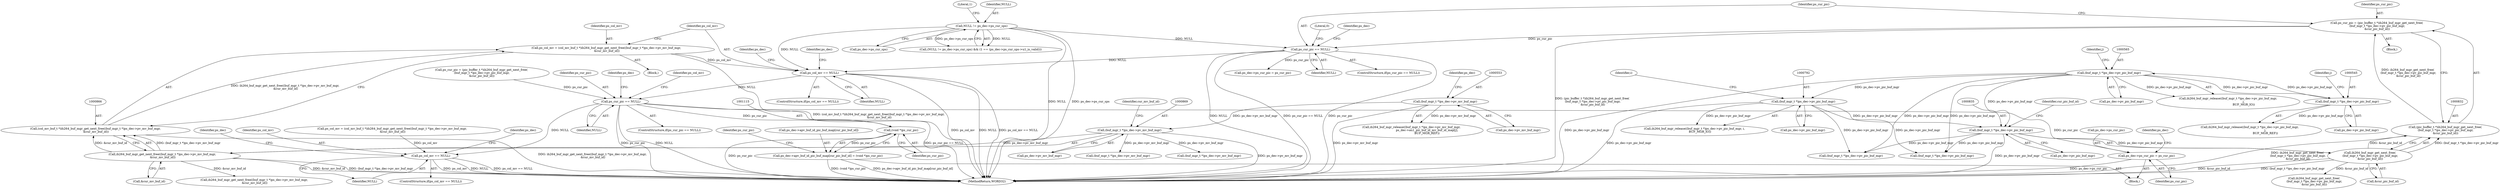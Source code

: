 digraph "0_Android_0b23c81c3dd9ec38f7e6806a3955fed1925541a0_3@pointer" {
"1000876" [label="(Call,ps_col_mv == NULL)"];
"1000863" [label="(Call,ps_col_mv = (col_mv_buf_t *)ih264_buf_mgr_get_next_free((buf_mgr_t *)ps_dec->pv_mv_buf_mgr,\n &cur_mv_buf_id))"];
"1000865" [label="(Call,(col_mv_buf_t *)ih264_buf_mgr_get_next_free((buf_mgr_t *)ps_dec->pv_mv_buf_mgr,\n &cur_mv_buf_id))"];
"1000867" [label="(Call,ih264_buf_mgr_get_next_free((buf_mgr_t *)ps_dec->pv_mv_buf_mgr,\n &cur_mv_buf_id))"];
"1000868" [label="(Call,(buf_mgr_t *)ps_dec->pv_mv_buf_mgr)"];
"1000552" [label="(Call,(buf_mgr_t *)ps_dec->pv_mv_buf_mgr)"];
"1000642" [label="(Call,NULL != ps_dec->ps_cur_sps)"];
"1000842" [label="(Call,ps_cur_pic == NULL)"];
"1000829" [label="(Call,ps_cur_pic = (pic_buffer_t *)ih264_buf_mgr_get_next_free(\n (buf_mgr_t *)ps_dec->pv_pic_buf_mgr,\n &cur_pic_buf_id))"];
"1000831" [label="(Call,(pic_buffer_t *)ih264_buf_mgr_get_next_free(\n (buf_mgr_t *)ps_dec->pv_pic_buf_mgr,\n &cur_pic_buf_id))"];
"1000833" [label="(Call,ih264_buf_mgr_get_next_free(\n (buf_mgr_t *)ps_dec->pv_pic_buf_mgr,\n &cur_pic_buf_id))"];
"1000834" [label="(Call,(buf_mgr_t *)ps_dec->pv_pic_buf_mgr)"];
"1000791" [label="(Call,(buf_mgr_t *)ps_dec->pv_pic_buf_mgr)"];
"1000564" [label="(Call,(buf_mgr_t *)ps_dec->pv_pic_buf_mgr)"];
"1000544" [label="(Call,(buf_mgr_t *)ps_dec->pv_pic_buf_mgr)"];
"1001056" [label="(Call,ps_cur_pic == NULL)"];
"1001080" [label="(Call,ps_col_mv == NULL)"];
"1001091" [label="(Call,ps_dec->ps_cur_pic = ps_cur_pic)"];
"1001114" [label="(Call,(void *)ps_cur_pic)"];
"1001108" [label="(Call,ps_dec->apv_buf_id_pic_buf_map[cur_pic_buf_id] = (void *)ps_cur_pic)"];
"1001091" [label="(Call,ps_dec->ps_cur_pic = ps_cur_pic)"];
"1000790" [label="(Call,ih264_buf_mgr_release((buf_mgr_t *)ps_dec->pv_pic_buf_mgr, i,\n            BUF_MGR_IO))"];
"1000644" [label="(Call,ps_dec->ps_cur_sps)"];
"1000546" [label="(Call,ps_dec->pv_pic_buf_mgr)"];
"1001056" [label="(Call,ps_cur_pic == NULL)"];
"1001108" [label="(Call,ps_dec->apv_buf_id_pic_buf_map[cur_pic_buf_id] = (void *)ps_cur_pic)"];
"1000830" [label="(Identifier,ps_cur_pic)"];
"1001080" [label="(Call,ps_col_mv == NULL)"];
"1000831" [label="(Call,(pic_buffer_t *)ih264_buf_mgr_get_next_free(\n (buf_mgr_t *)ps_dec->pv_pic_buf_mgr,\n &cur_pic_buf_id))"];
"1000875" [label="(ControlStructure,if(ps_col_mv == NULL))"];
"1000873" [label="(Call,&cur_mv_buf_id)"];
"1001058" [label="(Identifier,NULL)"];
"1000882" [label="(Identifier,ps_dec)"];
"1000887" [label="(Call,ps_dec->ps_cur_pic = ps_cur_pic)"];
"1000843" [label="(Identifier,ps_cur_pic)"];
"1001047" [label="(Call,ih264_buf_mgr_get_next_free(\n (buf_mgr_t *)ps_dec->pv_pic_buf_mgr,\n &cur_pic_buf_id))"];
"1000876" [label="(Call,ps_col_mv == NULL)"];
"1000840" [label="(Identifier,cur_pic_buf_id)"];
"1000549" [label="(Identifier,j)"];
"1000844" [label="(Identifier,NULL)"];
"1001095" [label="(Identifier,ps_cur_pic)"];
"1001116" [label="(Identifier,ps_cur_pic)"];
"1001092" [label="(Call,ps_dec->ps_cur_pic)"];
"1000867" [label="(Call,ih264_buf_mgr_get_next_free((buf_mgr_t *)ps_dec->pv_mv_buf_mgr,\n &cur_mv_buf_id))"];
"1000559" [label="(Identifier,ps_dec)"];
"1001082" [label="(Identifier,NULL)"];
"1000863" [label="(Call,ps_col_mv = (col_mv_buf_t *)ih264_buf_mgr_get_next_free((buf_mgr_t *)ps_dec->pv_mv_buf_mgr,\n &cur_mv_buf_id))"];
"1000793" [label="(Call,ps_dec->pv_pic_buf_mgr)"];
"1000865" [label="(Call,(col_mv_buf_t *)ih264_buf_mgr_get_next_free((buf_mgr_t *)ps_dec->pv_mv_buf_mgr,\n &cur_mv_buf_id))"];
"1000986" [label="(Block,)"];
"1001086" [label="(Identifier,ps_dec)"];
"1000889" [label="(Identifier,ps_dec)"];
"1001119" [label="(Identifier,ps_cur_pic)"];
"1000842" [label="(Call,ps_cur_pic == NULL)"];
"1000569" [label="(Identifier,j)"];
"1000878" [label="(Identifier,NULL)"];
"1001068" [label="(Identifier,ps_col_mv)"];
"1000551" [label="(Call,ih264_buf_mgr_release((buf_mgr_t *)ps_dec->pv_mv_buf_mgr,\n                                  ps_dec->au1_pic_buf_id_mv_buf_id_map[j],\n                                  BUF_MGR_REF))"];
"1000834" [label="(Call,(buf_mgr_t *)ps_dec->pv_pic_buf_mgr)"];
"1000566" [label="(Call,ps_dec->pv_pic_buf_mgr)"];
"1000643" [label="(Identifier,NULL)"];
"1000563" [label="(Call,ih264_buf_mgr_release((buf_mgr_t *)ps_dec->pv_pic_buf_mgr,\n                                  j,\n                                  BUF_MGR_IO))"];
"1001055" [label="(ControlStructure,if(ps_cur_pic == NULL))"];
"1000841" [label="(ControlStructure,if(ps_cur_pic == NULL))"];
"1001001" [label="(Call,(buf_mgr_t *)ps_dec->pv_pic_buf_mgr)"];
"1001043" [label="(Call,ps_cur_pic = (pic_buffer_t *)ih264_buf_mgr_get_next_free(\n (buf_mgr_t *)ps_dec->pv_pic_buf_mgr,\n &cur_pic_buf_id))"];
"1000641" [label="(Call,(NULL != ps_dec->ps_cur_sps) && (1 == (ps_dec->ps_cur_sps->u1_is_valid)))"];
"1000642" [label="(Call,NULL != ps_dec->ps_cur_sps)"];
"1000828" [label="(Block,)"];
"1002159" [label="(MethodReturn,WORD32)"];
"1000648" [label="(Literal,1)"];
"1000564" [label="(Call,(buf_mgr_t *)ps_dec->pv_pic_buf_mgr)"];
"1001057" [label="(Identifier,ps_cur_pic)"];
"1001081" [label="(Identifier,ps_col_mv)"];
"1000855" [label="(Literal,0)"];
"1000796" [label="(Identifier,i)"];
"1000791" [label="(Call,(buf_mgr_t *)ps_dec->pv_pic_buf_mgr)"];
"1001009" [label="(Call,(buf_mgr_t *)ps_dec->pv_mv_buf_mgr)"];
"1000877" [label="(Identifier,ps_col_mv)"];
"1000543" [label="(Call,ih264_buf_mgr_release((buf_mgr_t *)ps_dec->pv_pic_buf_mgr,\n                                  j,\n                                  BUF_MGR_REF))"];
"1000864" [label="(Identifier,ps_col_mv)"];
"1000839" [label="(Call,&cur_pic_buf_id)"];
"1001072" [label="(Call,(buf_mgr_t *)ps_dec->pv_mv_buf_mgr)"];
"1000868" [label="(Call,(buf_mgr_t *)ps_dec->pv_mv_buf_mgr)"];
"1000821" [label="(Block,)"];
"1001109" [label="(Call,ps_dec->apv_buf_id_pic_buf_map[cur_pic_buf_id])"];
"1001071" [label="(Call,ih264_buf_mgr_get_next_free((buf_mgr_t *)ps_dec->pv_mv_buf_mgr,\n &cur_mv_buf_id))"];
"1000874" [label="(Identifier,cur_mv_buf_id)"];
"1000554" [label="(Call,ps_dec->pv_mv_buf_mgr)"];
"1000870" [label="(Call,ps_dec->pv_mv_buf_mgr)"];
"1001098" [label="(Identifier,ps_dec)"];
"1000552" [label="(Call,(buf_mgr_t *)ps_dec->pv_mv_buf_mgr)"];
"1001114" [label="(Call,(void *)ps_cur_pic)"];
"1000848" [label="(Identifier,ps_dec)"];
"1000836" [label="(Call,ps_dec->pv_pic_buf_mgr)"];
"1001067" [label="(Call,ps_col_mv = (col_mv_buf_t *)ih264_buf_mgr_get_next_free((buf_mgr_t *)ps_dec->pv_mv_buf_mgr,\n &cur_mv_buf_id))"];
"1001079" [label="(ControlStructure,if(ps_col_mv == NULL))"];
"1001093" [label="(Identifier,ps_dec)"];
"1000829" [label="(Call,ps_cur_pic = (pic_buffer_t *)ih264_buf_mgr_get_next_free(\n (buf_mgr_t *)ps_dec->pv_pic_buf_mgr,\n &cur_pic_buf_id))"];
"1000833" [label="(Call,ih264_buf_mgr_get_next_free(\n (buf_mgr_t *)ps_dec->pv_pic_buf_mgr,\n &cur_pic_buf_id))"];
"1000544" [label="(Call,(buf_mgr_t *)ps_dec->pv_pic_buf_mgr)"];
"1001062" [label="(Identifier,ps_dec)"];
"1001048" [label="(Call,(buf_mgr_t *)ps_dec->pv_pic_buf_mgr)"];
"1000876" -> "1000875"  [label="AST: "];
"1000876" -> "1000878"  [label="CFG: "];
"1000877" -> "1000876"  [label="AST: "];
"1000878" -> "1000876"  [label="AST: "];
"1000882" -> "1000876"  [label="CFG: "];
"1000889" -> "1000876"  [label="CFG: "];
"1000876" -> "1002159"  [label="DDG: NULL"];
"1000876" -> "1002159"  [label="DDG: ps_col_mv == NULL"];
"1000876" -> "1002159"  [label="DDG: ps_col_mv"];
"1000863" -> "1000876"  [label="DDG: ps_col_mv"];
"1000642" -> "1000876"  [label="DDG: NULL"];
"1000842" -> "1000876"  [label="DDG: NULL"];
"1000876" -> "1001056"  [label="DDG: NULL"];
"1000863" -> "1000821"  [label="AST: "];
"1000863" -> "1000865"  [label="CFG: "];
"1000864" -> "1000863"  [label="AST: "];
"1000865" -> "1000863"  [label="AST: "];
"1000877" -> "1000863"  [label="CFG: "];
"1000863" -> "1002159"  [label="DDG: (col_mv_buf_t *)ih264_buf_mgr_get_next_free((buf_mgr_t *)ps_dec->pv_mv_buf_mgr,\n &cur_mv_buf_id)"];
"1000865" -> "1000863"  [label="DDG: ih264_buf_mgr_get_next_free((buf_mgr_t *)ps_dec->pv_mv_buf_mgr,\n &cur_mv_buf_id)"];
"1000865" -> "1000867"  [label="CFG: "];
"1000866" -> "1000865"  [label="AST: "];
"1000867" -> "1000865"  [label="AST: "];
"1000865" -> "1002159"  [label="DDG: ih264_buf_mgr_get_next_free((buf_mgr_t *)ps_dec->pv_mv_buf_mgr,\n &cur_mv_buf_id)"];
"1000867" -> "1000865"  [label="DDG: (buf_mgr_t *)ps_dec->pv_mv_buf_mgr"];
"1000867" -> "1000865"  [label="DDG: &cur_mv_buf_id"];
"1000867" -> "1000873"  [label="CFG: "];
"1000868" -> "1000867"  [label="AST: "];
"1000873" -> "1000867"  [label="AST: "];
"1000867" -> "1002159"  [label="DDG: &cur_mv_buf_id"];
"1000867" -> "1002159"  [label="DDG: (buf_mgr_t *)ps_dec->pv_mv_buf_mgr"];
"1000868" -> "1000867"  [label="DDG: ps_dec->pv_mv_buf_mgr"];
"1000867" -> "1001071"  [label="DDG: &cur_mv_buf_id"];
"1000868" -> "1000870"  [label="CFG: "];
"1000869" -> "1000868"  [label="AST: "];
"1000870" -> "1000868"  [label="AST: "];
"1000874" -> "1000868"  [label="CFG: "];
"1000868" -> "1002159"  [label="DDG: ps_dec->pv_mv_buf_mgr"];
"1000552" -> "1000868"  [label="DDG: ps_dec->pv_mv_buf_mgr"];
"1000868" -> "1001009"  [label="DDG: ps_dec->pv_mv_buf_mgr"];
"1000868" -> "1001072"  [label="DDG: ps_dec->pv_mv_buf_mgr"];
"1000552" -> "1000551"  [label="AST: "];
"1000552" -> "1000554"  [label="CFG: "];
"1000553" -> "1000552"  [label="AST: "];
"1000554" -> "1000552"  [label="AST: "];
"1000559" -> "1000552"  [label="CFG: "];
"1000552" -> "1002159"  [label="DDG: ps_dec->pv_mv_buf_mgr"];
"1000552" -> "1000551"  [label="DDG: ps_dec->pv_mv_buf_mgr"];
"1000642" -> "1000641"  [label="AST: "];
"1000642" -> "1000644"  [label="CFG: "];
"1000643" -> "1000642"  [label="AST: "];
"1000644" -> "1000642"  [label="AST: "];
"1000648" -> "1000642"  [label="CFG: "];
"1000641" -> "1000642"  [label="CFG: "];
"1000642" -> "1002159"  [label="DDG: NULL"];
"1000642" -> "1002159"  [label="DDG: ps_dec->ps_cur_sps"];
"1000642" -> "1000641"  [label="DDG: NULL"];
"1000642" -> "1000641"  [label="DDG: ps_dec->ps_cur_sps"];
"1000642" -> "1000842"  [label="DDG: NULL"];
"1000842" -> "1000841"  [label="AST: "];
"1000842" -> "1000844"  [label="CFG: "];
"1000843" -> "1000842"  [label="AST: "];
"1000844" -> "1000842"  [label="AST: "];
"1000848" -> "1000842"  [label="CFG: "];
"1000855" -> "1000842"  [label="CFG: "];
"1000842" -> "1002159"  [label="DDG: ps_cur_pic"];
"1000842" -> "1002159"  [label="DDG: NULL"];
"1000842" -> "1002159"  [label="DDG: ps_cur_pic == NULL"];
"1000829" -> "1000842"  [label="DDG: ps_cur_pic"];
"1000842" -> "1000887"  [label="DDG: ps_cur_pic"];
"1000829" -> "1000828"  [label="AST: "];
"1000829" -> "1000831"  [label="CFG: "];
"1000830" -> "1000829"  [label="AST: "];
"1000831" -> "1000829"  [label="AST: "];
"1000843" -> "1000829"  [label="CFG: "];
"1000829" -> "1002159"  [label="DDG: (pic_buffer_t *)ih264_buf_mgr_get_next_free(\n (buf_mgr_t *)ps_dec->pv_pic_buf_mgr,\n &cur_pic_buf_id)"];
"1000831" -> "1000829"  [label="DDG: ih264_buf_mgr_get_next_free(\n (buf_mgr_t *)ps_dec->pv_pic_buf_mgr,\n &cur_pic_buf_id)"];
"1000831" -> "1000833"  [label="CFG: "];
"1000832" -> "1000831"  [label="AST: "];
"1000833" -> "1000831"  [label="AST: "];
"1000831" -> "1002159"  [label="DDG: ih264_buf_mgr_get_next_free(\n (buf_mgr_t *)ps_dec->pv_pic_buf_mgr,\n &cur_pic_buf_id)"];
"1000833" -> "1000831"  [label="DDG: (buf_mgr_t *)ps_dec->pv_pic_buf_mgr"];
"1000833" -> "1000831"  [label="DDG: &cur_pic_buf_id"];
"1000833" -> "1000839"  [label="CFG: "];
"1000834" -> "1000833"  [label="AST: "];
"1000839" -> "1000833"  [label="AST: "];
"1000833" -> "1002159"  [label="DDG: (buf_mgr_t *)ps_dec->pv_pic_buf_mgr"];
"1000833" -> "1002159"  [label="DDG: &cur_pic_buf_id"];
"1000834" -> "1000833"  [label="DDG: ps_dec->pv_pic_buf_mgr"];
"1000833" -> "1001047"  [label="DDG: &cur_pic_buf_id"];
"1000834" -> "1000836"  [label="CFG: "];
"1000835" -> "1000834"  [label="AST: "];
"1000836" -> "1000834"  [label="AST: "];
"1000840" -> "1000834"  [label="CFG: "];
"1000834" -> "1002159"  [label="DDG: ps_dec->pv_pic_buf_mgr"];
"1000791" -> "1000834"  [label="DDG: ps_dec->pv_pic_buf_mgr"];
"1000564" -> "1000834"  [label="DDG: ps_dec->pv_pic_buf_mgr"];
"1000834" -> "1001001"  [label="DDG: ps_dec->pv_pic_buf_mgr"];
"1000834" -> "1001048"  [label="DDG: ps_dec->pv_pic_buf_mgr"];
"1000791" -> "1000790"  [label="AST: "];
"1000791" -> "1000793"  [label="CFG: "];
"1000792" -> "1000791"  [label="AST: "];
"1000793" -> "1000791"  [label="AST: "];
"1000796" -> "1000791"  [label="CFG: "];
"1000791" -> "1002159"  [label="DDG: ps_dec->pv_pic_buf_mgr"];
"1000791" -> "1000790"  [label="DDG: ps_dec->pv_pic_buf_mgr"];
"1000564" -> "1000791"  [label="DDG: ps_dec->pv_pic_buf_mgr"];
"1000791" -> "1001001"  [label="DDG: ps_dec->pv_pic_buf_mgr"];
"1000791" -> "1001048"  [label="DDG: ps_dec->pv_pic_buf_mgr"];
"1000564" -> "1000563"  [label="AST: "];
"1000564" -> "1000566"  [label="CFG: "];
"1000565" -> "1000564"  [label="AST: "];
"1000566" -> "1000564"  [label="AST: "];
"1000569" -> "1000564"  [label="CFG: "];
"1000564" -> "1002159"  [label="DDG: ps_dec->pv_pic_buf_mgr"];
"1000564" -> "1000544"  [label="DDG: ps_dec->pv_pic_buf_mgr"];
"1000564" -> "1000563"  [label="DDG: ps_dec->pv_pic_buf_mgr"];
"1000544" -> "1000564"  [label="DDG: ps_dec->pv_pic_buf_mgr"];
"1000564" -> "1001001"  [label="DDG: ps_dec->pv_pic_buf_mgr"];
"1000564" -> "1001048"  [label="DDG: ps_dec->pv_pic_buf_mgr"];
"1000544" -> "1000543"  [label="AST: "];
"1000544" -> "1000546"  [label="CFG: "];
"1000545" -> "1000544"  [label="AST: "];
"1000546" -> "1000544"  [label="AST: "];
"1000549" -> "1000544"  [label="CFG: "];
"1000544" -> "1000543"  [label="DDG: ps_dec->pv_pic_buf_mgr"];
"1001056" -> "1001055"  [label="AST: "];
"1001056" -> "1001058"  [label="CFG: "];
"1001057" -> "1001056"  [label="AST: "];
"1001058" -> "1001056"  [label="AST: "];
"1001062" -> "1001056"  [label="CFG: "];
"1001068" -> "1001056"  [label="CFG: "];
"1001056" -> "1002159"  [label="DDG: ps_cur_pic"];
"1001056" -> "1002159"  [label="DDG: NULL"];
"1001056" -> "1002159"  [label="DDG: ps_cur_pic == NULL"];
"1001043" -> "1001056"  [label="DDG: ps_cur_pic"];
"1001056" -> "1001080"  [label="DDG: NULL"];
"1001056" -> "1001091"  [label="DDG: ps_cur_pic"];
"1001056" -> "1001114"  [label="DDG: ps_cur_pic"];
"1001080" -> "1001079"  [label="AST: "];
"1001080" -> "1001082"  [label="CFG: "];
"1001081" -> "1001080"  [label="AST: "];
"1001082" -> "1001080"  [label="AST: "];
"1001086" -> "1001080"  [label="CFG: "];
"1001093" -> "1001080"  [label="CFG: "];
"1001080" -> "1002159"  [label="DDG: ps_col_mv == NULL"];
"1001080" -> "1002159"  [label="DDG: ps_col_mv"];
"1001080" -> "1002159"  [label="DDG: NULL"];
"1001067" -> "1001080"  [label="DDG: ps_col_mv"];
"1001091" -> "1000986"  [label="AST: "];
"1001091" -> "1001095"  [label="CFG: "];
"1001092" -> "1001091"  [label="AST: "];
"1001095" -> "1001091"  [label="AST: "];
"1001098" -> "1001091"  [label="CFG: "];
"1001091" -> "1002159"  [label="DDG: ps_dec->ps_cur_pic"];
"1001114" -> "1001108"  [label="AST: "];
"1001114" -> "1001116"  [label="CFG: "];
"1001115" -> "1001114"  [label="AST: "];
"1001116" -> "1001114"  [label="AST: "];
"1001108" -> "1001114"  [label="CFG: "];
"1001114" -> "1002159"  [label="DDG: ps_cur_pic"];
"1001114" -> "1001108"  [label="DDG: ps_cur_pic"];
"1001108" -> "1000986"  [label="AST: "];
"1001109" -> "1001108"  [label="AST: "];
"1001119" -> "1001108"  [label="CFG: "];
"1001108" -> "1002159"  [label="DDG: (void *)ps_cur_pic"];
"1001108" -> "1002159"  [label="DDG: ps_dec->apv_buf_id_pic_buf_map[cur_pic_buf_id]"];
}
